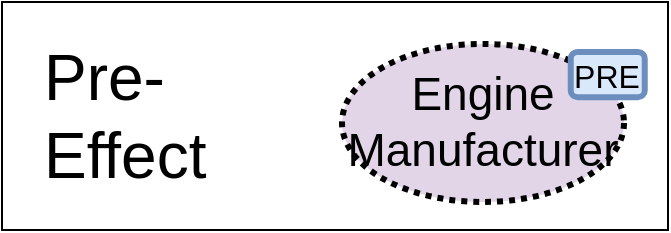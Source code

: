 <mxfile version="14.1.8" type="device" pages="16"><diagram name="iRL-manu-ent-1-eff-pre" id="lrQCM1Hvvk60PSm_WDTy"><mxGraphModel dx="4706" dy="3978" grid="1" gridSize="10" guides="1" tooltips="1" connect="1" arrows="1" fold="1" page="1" pageScale="1" pageWidth="850" pageHeight="1100" math="0" shadow="0"><root><mxCell id="0"/><mxCell id="1" parent="0"/><mxCell id="Uc_02Zulkc1xUOaegt4Z-1" value="&lt;font style=&quot;font-size: 32px&quot;&gt;Pre-&lt;br&gt;Effect&lt;br&gt;&lt;/font&gt;" style="rounded=0;whiteSpace=wrap;html=1;align=left;fontSize=12;spacingLeft=19;" parent="1" vertex="1"><mxGeometry x="-3090" y="-3170" width="333" height="114" as="geometry"/></mxCell><object label="Engine Manufacturer" Latex="\mathtt{hvacOn_{r+1}} = \mathtt{hvacOn_{r}} \wedge \neg \mathtt{signalOffS_{r+1}} \vee \mathtt{signalOnS_{r+1}}" id="Uc_02Zulkc1xUOaegt4Z-2"><mxCell style="ellipse;whiteSpace=wrap;html=1;rounded=1;fontSize=23;strokeWidth=3;fillColor=#E1D5E7;arcSize=50;strokeColor=#000000;dashed=1;dashPattern=1 1;" parent="1" vertex="1"><mxGeometry x="-2920" y="-3149.04" width="141" height="79.04" as="geometry"/></mxCell></object><mxCell id="Uc_02Zulkc1xUOaegt4Z-3" value="PRE" style="rounded=1;whiteSpace=wrap;html=1;fillColor=#dae8fc;strokeColor=#6c8ebf;strokeWidth=3;spacing=0;spacingTop=1;fontSize=16;" parent="1" vertex="1"><mxGeometry x="-2805.63" y="-3145" width="37" height="22.58" as="geometry"/></mxCell></root></mxGraphModel></diagram><diagram id="jRgEcZpF6pAmbIoYRc1D" name="iRL-manu-ent-2-eff-pre"><mxGraphModel dx="4706" dy="3978" grid="1" gridSize="10" guides="1" tooltips="1" connect="1" arrows="1" fold="1" page="1" pageScale="1" pageWidth="850" pageHeight="1100" math="0" shadow="0"><root><mxCell id="0"/><mxCell id="1" parent="0"/><mxCell id="5FwnaGG4mIDTN0KTRd4v-1" value="&lt;span style=&quot;font-size: 32px&quot;&gt;Pre-&lt;br&gt;&lt;/span&gt;&lt;span style=&quot;font-size: 32px&quot;&gt;Effect&lt;/span&gt;" style="rounded=0;whiteSpace=wrap;html=1;align=left;fontSize=12;spacingLeft=19;" parent="1" vertex="1"><mxGeometry x="-3090" y="-3170" width="333" height="114" as="geometry"/></mxCell><object label="Have Order Fulfilled" Latex="\mathtt{hvacOn_{r+1}} = \mathtt{hvacOn_{r}} \wedge \neg \mathtt{signalOffS_{r+1}} \vee \mathtt{signalOnS_{r+1}}" id="5FwnaGG4mIDTN0KTRd4v-2"><mxCell style="ellipse;whiteSpace=wrap;html=1;rounded=1;fontSize=23;strokeWidth=3;fillColor=#E1D5E7;arcSize=50;strokeColor=#000000;dashed=1;dashPattern=1 1;" parent="1" vertex="1"><mxGeometry x="-2930" y="-3149.04" width="151" height="70.04" as="geometry"/></mxCell></object><mxCell id="5FwnaGG4mIDTN0KTRd4v-3" value="PRE" style="rounded=1;whiteSpace=wrap;html=1;fillColor=#dae8fc;strokeColor=#6c8ebf;strokeWidth=3;spacing=0;spacingTop=1;fontSize=16;" parent="1" vertex="1"><mxGeometry x="-2816.0" y="-3161" width="37" height="22.58" as="geometry"/></mxCell></root></mxGraphModel></diagram><diagram id="zBmDgi2XzJmhAONFBeY-" name="iRL-manu-ent-3-eff-pre"><mxGraphModel dx="4706" dy="3978" grid="1" gridSize="10" guides="1" tooltips="1" connect="1" arrows="1" fold="1" page="1" pageScale="1" pageWidth="850" pageHeight="1100" math="0" shadow="0"><root><mxCell id="0"/><mxCell id="1" parent="0"/><mxCell id="ZoA6ACfdBGP9B9Ty8gZu-1" value="&lt;span style=&quot;font-size: 32px&quot;&gt;Pre-&lt;br&gt;&lt;/span&gt;&lt;span style=&quot;font-size: 32px&quot;&gt;Effect&lt;/span&gt;" style="rounded=0;whiteSpace=wrap;html=1;align=left;fontSize=12;spacingLeft=11;" parent="1" vertex="1"><mxGeometry x="-3090" y="-3170" width="333" height="114" as="geometry"/></mxCell><object label="Acquire&lt;br&gt;Parts" Latex="\mathtt{hvacOn_{r+1}} = \mathtt{hvacOn_{r}} \wedge \neg \mathtt{signalOffS_{r+1}} \vee \mathtt{signalOnS_{r+1}}" id="ZoA6ACfdBGP9B9Ty8gZu-2"><mxCell style="ellipse;whiteSpace=wrap;html=1;rounded=1;fontSize=23;strokeWidth=3;fillColor=#E1D5E7;arcSize=50;strokeColor=#000000;dashed=1;dashPattern=1 1;" parent="1" vertex="1"><mxGeometry x="-2930" y="-3149.04" width="151" height="70.04" as="geometry"/></mxCell></object><mxCell id="ZoA6ACfdBGP9B9Ty8gZu-3" value="PRE" style="rounded=1;whiteSpace=wrap;html=1;fillColor=#dae8fc;strokeColor=#6c8ebf;strokeWidth=3;spacing=0;spacingTop=1;fontSize=16;" parent="1" vertex="1"><mxGeometry x="-2805.63" y="-3145" width="37" height="22.58" as="geometry"/></mxCell></root></mxGraphModel></diagram><diagram id="1IxjrtlEPSZ1EHy36e9s" name="iRL-manu-ent-4-eff-pre"><mxGraphModel dx="4706" dy="3978" grid="1" gridSize="10" guides="1" tooltips="1" connect="1" arrows="1" fold="1" page="1" pageScale="1" pageWidth="850" pageHeight="1100" math="0" shadow="0"><root><mxCell id="0"/><mxCell id="1" parent="0"/><mxCell id="Z1uEDh12AG5gHctWPyiZ-1" value="&lt;span style=&quot;font-size: 32px&quot;&gt;Pre-&lt;br&gt;&lt;/span&gt;&lt;span style=&quot;font-size: 32px&quot;&gt;Effect&lt;/span&gt;" style="rounded=0;whiteSpace=wrap;html=1;align=left;fontSize=12;spacingLeft=19;" parent="1" vertex="1"><mxGeometry x="-3090" y="-3170" width="333" height="114" as="geometry"/></mxCell><object label="Have Engine Assembled" Latex="\mathtt{hvacOn_{r+1}} = \mathtt{hvacOn_{r}} \wedge \neg \mathtt{signalOffS_{r+1}} \vee \mathtt{signalOnS_{r+1}}" id="Z1uEDh12AG5gHctWPyiZ-2"><mxCell style="ellipse;whiteSpace=wrap;html=1;rounded=1;fontSize=23;strokeWidth=3;fillColor=#E1D5E7;arcSize=50;strokeColor=#000000;dashed=1;dashPattern=1 1;" parent="1" vertex="1"><mxGeometry x="-2970" y="-3149.04" width="191" height="70.04" as="geometry"/></mxCell></object><mxCell id="Z1uEDh12AG5gHctWPyiZ-3" value="PRE" style="rounded=1;whiteSpace=wrap;html=1;fillColor=#dae8fc;strokeColor=#6c8ebf;strokeWidth=3;spacing=0;spacingTop=1;fontSize=16;" parent="1" vertex="1"><mxGeometry x="-2805.63" y="-3145" width="37" height="22.58" as="geometry"/></mxCell></root></mxGraphModel></diagram><diagram id="mF4jjamFUtdUcgxOceSQ" name="iRL-manu-ent-5-eff-pre"><mxGraphModel dx="4706" dy="3978" grid="1" gridSize="10" guides="1" tooltips="1" connect="1" arrows="1" fold="1" page="1" pageScale="1" pageWidth="850" pageHeight="1100" math="0" shadow="0"><root><mxCell id="0"/><mxCell id="1" parent="0"/><mxCell id="7MpUHoTOjiIEKRNOfIMV-1" value="&lt;span style=&quot;font-size: 32px&quot;&gt;Pre-&lt;br&gt;&lt;/span&gt;&lt;span style=&quot;font-size: 32px&quot;&gt;Effect&lt;/span&gt;" style="rounded=0;whiteSpace=wrap;html=1;align=left;fontSize=12;spacingLeft=9;" parent="1" vertex="1"><mxGeometry x="-3090" y="-3170" width="333" height="114" as="geometry"/></mxCell><object label="Assemble&lt;br&gt;Engine in House" Latex="\mathtt{hvacOn_{r+1}} = \mathtt{hvacOn_{r}} \wedge \neg \mathtt{signalOffS_{r+1}} \vee \mathtt{signalOnS_{r+1}}" id="7MpUHoTOjiIEKRNOfIMV-2"><mxCell style="ellipse;whiteSpace=wrap;html=1;rounded=1;fontSize=23;strokeWidth=3;fillColor=#E1D5E7;arcSize=50;strokeColor=#000000;dashed=1;dashPattern=1 1;" parent="1" vertex="1"><mxGeometry x="-2980" y="-3149.04" width="201" height="70.04" as="geometry"/></mxCell></object><mxCell id="7MpUHoTOjiIEKRNOfIMV-3" value="PRE" style="rounded=1;whiteSpace=wrap;html=1;fillColor=#dae8fc;strokeColor=#6c8ebf;strokeWidth=3;spacing=0;spacingTop=1;fontSize=16;" parent="1" vertex="1"><mxGeometry x="-2805.63" y="-3145" width="37" height="22.58" as="geometry"/></mxCell></root></mxGraphModel></diagram><diagram id="vYKbGq_c37cxqWt-kweQ" name="iRL-manu-ent-6-eff-pre"><mxGraphModel dx="4706" dy="3978" grid="1" gridSize="10" guides="1" tooltips="1" connect="1" arrows="1" fold="1" page="1" pageScale="1" pageWidth="850" pageHeight="1100" math="0" shadow="0"><root><mxCell id="0"/><mxCell id="1" parent="0"/><mxCell id="J4hjq_7CdK1qsCT9mh9D-1" value="&lt;span style=&quot;font-size: 32px&quot;&gt;Pre-&lt;br&gt;&lt;/span&gt;&lt;span style=&quot;font-size: 32px&quot;&gt;Effect&lt;/span&gt;" style="rounded=0;whiteSpace=wrap;html=1;align=left;fontSize=12;spacingLeft=9;" parent="1" vertex="1"><mxGeometry x="-3090" y="-3170" width="333" height="114" as="geometry"/></mxCell><object label="Outsource Assembly" Latex="\mathtt{hvacOn_{r+1}} = \mathtt{hvacOn_{r}} \wedge \neg \mathtt{signalOffS_{r+1}} \vee \mathtt{signalOnS_{r+1}}" id="J4hjq_7CdK1qsCT9mh9D-2"><mxCell style="ellipse;whiteSpace=wrap;html=1;rounded=1;fontSize=23;strokeWidth=3;fillColor=#E1D5E7;arcSize=50;strokeColor=#000000;dashed=1;dashPattern=1 1;" parent="1" vertex="1"><mxGeometry x="-2950" y="-3149.04" width="171" height="70.04" as="geometry"/></mxCell></object><mxCell id="J4hjq_7CdK1qsCT9mh9D-3" value="PRE" style="rounded=1;whiteSpace=wrap;html=1;fillColor=#dae8fc;strokeColor=#6c8ebf;strokeWidth=3;spacing=0;spacingTop=1;fontSize=16;" parent="1" vertex="1"><mxGeometry x="-2805.63" y="-3145" width="37" height="22.58" as="geometry"/></mxCell></root></mxGraphModel></diagram><diagram id="Au_eIEvgqQtElC9Wct7o" name="iRL-manu-ent-7-eff-pre"><mxGraphModel dx="4706" dy="3978" grid="1" gridSize="10" guides="1" tooltips="1" connect="1" arrows="1" fold="1" page="1" pageScale="1" pageWidth="850" pageHeight="1100" math="0" shadow="0"><root><mxCell id="0"/><mxCell id="1" parent="0"/><mxCell id="lwQKl1D9KhbQqYnuDpeU-1" value="&lt;span style=&quot;font-size: 32px&quot;&gt;Pre-&lt;br&gt;&lt;/span&gt;&lt;span style=&quot;font-size: 32px&quot;&gt;Effect&lt;/span&gt;" style="rounded=0;whiteSpace=wrap;html=1;align=left;fontSize=12;spacingLeft=6;" parent="1" vertex="1"><mxGeometry x="-3090" y="-3170" width="333" height="114" as="geometry"/></mxCell><object label="Parts Acquired &lt;br&gt;in Time" Latex="\mathtt{hvacOn_{r+1}} = \mathtt{hvacOn_{r}} \wedge \neg \mathtt{signalOffS_{r+1}} \vee \mathtt{signalOnS_{r+1}}" id="lwQKl1D9KhbQqYnuDpeU-2"><mxCell style="ellipse;whiteSpace=wrap;html=1;rounded=1;fontSize=23;strokeWidth=3;fillColor=#E1D5E7;arcSize=50;strokeColor=#000000;dashed=1;dashPattern=1 1;" parent="1" vertex="1"><mxGeometry x="-2980" y="-3149.04" width="201" height="70.04" as="geometry"/></mxCell></object><mxCell id="lwQKl1D9KhbQqYnuDpeU-3" value="PRE" style="rounded=1;whiteSpace=wrap;html=1;fillColor=#dae8fc;strokeColor=#6c8ebf;strokeWidth=3;spacing=0;spacingTop=1;fontSize=16;" parent="1" vertex="1"><mxGeometry x="-2805.63" y="-3145" width="37" height="22.58" as="geometry"/></mxCell></root></mxGraphModel></diagram><diagram id="4KhcXFip8CfWlh6ND8Yw" name="iRL-manu-ent-8-eff-pre"><mxGraphModel dx="4706" dy="3978" grid="1" gridSize="10" guides="1" tooltips="1" connect="1" arrows="1" fold="1" page="1" pageScale="1" pageWidth="850" pageHeight="1100" math="0" shadow="0"><root><mxCell id="0"/><mxCell id="1" parent="0"/><mxCell id="hTpvDTnEPpqnbbCXAr4--1" value="&lt;span style=&quot;font-size: 32px&quot;&gt;Pre-&lt;br&gt;&lt;/span&gt;&lt;span style=&quot;font-size: 32px&quot;&gt;Effect&lt;/span&gt;" style="rounded=0;whiteSpace=wrap;html=1;align=left;fontSize=12;spacingLeft=8;" parent="1" vertex="1"><mxGeometry x="-3090" y="-3170" width="333" height="114" as="geometry"/></mxCell><object label="Parts Acquired&lt;br&gt;Late" Latex="\mathtt{hvacOn_{r+1}} = \mathtt{hvacOn_{r}} \wedge \neg \mathtt{signalOffS_{r+1}} \vee \mathtt{signalOnS_{r+1}}" id="hTpvDTnEPpqnbbCXAr4--2"><mxCell style="ellipse;whiteSpace=wrap;html=1;rounded=1;fontSize=23;strokeWidth=3;fillColor=#E1D5E7;arcSize=50;strokeColor=#000000;dashed=1;dashPattern=1 1;" parent="1" vertex="1"><mxGeometry x="-2990" y="-3149.04" width="211" height="70.04" as="geometry"/></mxCell></object><mxCell id="hTpvDTnEPpqnbbCXAr4--3" value="PRE" style="rounded=1;whiteSpace=wrap;html=1;fillColor=#dae8fc;strokeColor=#6c8ebf;strokeWidth=3;spacing=0;spacingTop=1;fontSize=16;" parent="1" vertex="1"><mxGeometry x="-2805.63" y="-3145" width="37" height="22.58" as="geometry"/></mxCell></root></mxGraphModel></diagram><diagram id="FeQZBwoRJbgXJpnwxUOL" name="iRL-manu-ent-9-eff-pre"><mxGraphModel dx="4706" dy="3978" grid="1" gridSize="10" guides="1" tooltips="1" connect="1" arrows="1" fold="1" page="1" pageScale="1" pageWidth="850" pageHeight="1100" math="0" shadow="0"><root><mxCell id="0"/><mxCell id="1" parent="0"/><mxCell id="CF8TxlU4_yEf2d2PfcPH-1" value="&lt;span style=&quot;font-size: 32px&quot;&gt;Pre-&lt;br&gt;&lt;/span&gt;&lt;span style=&quot;font-size: 32px&quot;&gt;Effect&lt;/span&gt;" style="rounded=0;whiteSpace=wrap;html=1;align=left;fontSize=12;spacingLeft=19;" parent="1" vertex="1"><mxGeometry x="-3090" y="-3170" width="333" height="114" as="geometry"/></mxCell><object label="Parts Never Acquired" Latex="\mathtt{hvacOn_{r+1}} = \mathtt{hvacOn_{r}} \wedge \neg \mathtt{signalOffS_{r+1}} \vee \mathtt{signalOnS_{r+1}}" id="CF8TxlU4_yEf2d2PfcPH-2"><mxCell style="ellipse;whiteSpace=wrap;html=1;rounded=1;fontSize=23;strokeWidth=3;fillColor=#E1D5E7;arcSize=50;strokeColor=#000000;dashed=1;dashPattern=1 1;" parent="1" vertex="1"><mxGeometry x="-2960" y="-3149.04" width="181" height="70.04" as="geometry"/></mxCell></object><mxCell id="CF8TxlU4_yEf2d2PfcPH-3" value="PRE" style="rounded=1;whiteSpace=wrap;html=1;fillColor=#dae8fc;strokeColor=#6c8ebf;strokeWidth=3;spacing=0;spacingTop=1;fontSize=16;" parent="1" vertex="1"><mxGeometry x="-2805.63" y="-3145" width="37" height="22.58" as="geometry"/></mxCell></root></mxGraphModel></diagram><diagram id="P1F7y5oBeZOF15YZMAfe" name="iRL-manu-ent-10-eff-pre"><mxGraphModel dx="4706" dy="3978" grid="1" gridSize="10" guides="1" tooltips="1" connect="1" arrows="1" fold="1" page="1" pageScale="1" pageWidth="850" pageHeight="1100" math="0" shadow="0"><root><mxCell id="0"/><mxCell id="1" parent="0"/><mxCell id="yexKFCto9Q3ppTWv584h-1" value="&lt;span style=&quot;font-size: 32px&quot;&gt;Pre-&lt;br&gt;&lt;/span&gt;&lt;span style=&quot;font-size: 32px&quot;&gt;Effect&lt;/span&gt;" style="rounded=0;whiteSpace=wrap;html=1;align=left;fontSize=12;spacingLeft=10;" parent="1" vertex="1"><mxGeometry x="-3090" y="-3170" width="333" height="114" as="geometry"/></mxCell><object label="Order is Cancelled" Latex="\mathtt{hvacOn_{r+1}} = \mathtt{hvacOn_{r}} \wedge \neg \mathtt{signalOffS_{r+1}} \vee \mathtt{signalOnS_{r+1}}" id="yexKFCto9Q3ppTWv584h-2"><mxCell style="ellipse;whiteSpace=wrap;html=1;rounded=1;fontSize=23;strokeWidth=3;fillColor=#E1D5E7;arcSize=50;strokeColor=#000000;dashed=1;dashPattern=1 1;" parent="1" vertex="1"><mxGeometry x="-2940" y="-3149.04" width="170" height="70.04" as="geometry"/></mxCell></object><mxCell id="yexKFCto9Q3ppTWv584h-3" value="PRE" style="rounded=1;whiteSpace=wrap;html=1;fillColor=#dae8fc;strokeColor=#6c8ebf;strokeWidth=3;spacing=0;spacingTop=1;fontSize=16;" parent="1" vertex="1"><mxGeometry x="-2807.0" y="-3156" width="37" height="22.58" as="geometry"/></mxCell></root></mxGraphModel></diagram><diagram id="Xo7n9-qTVo7QPiPUUxzN" name="iRL-manu-ent-11-eff-pre"><mxGraphModel dx="4706" dy="3978" grid="1" gridSize="10" guides="1" tooltips="1" connect="1" arrows="1" fold="1" page="1" pageScale="1" pageWidth="850" pageHeight="1100" math="0" shadow="0"><root><mxCell id="0"/><mxCell id="1" parent="0"/><mxCell id="IwbAZ29hwo1gS2opyx01-1" value="&lt;span style=&quot;font-size: 32px&quot;&gt;Pre-&lt;br&gt;&lt;/span&gt;&lt;span style=&quot;font-size: 32px&quot;&gt;Effect&lt;/span&gt;" style="rounded=0;whiteSpace=wrap;html=1;align=left;fontSize=12;spacingLeft=19;" parent="1" vertex="1"><mxGeometry x="-3090" y="-3170" width="333" height="114" as="geometry"/></mxCell><object label="Penalty Is Issued" Latex="\mathtt{hvacOn_{r+1}} = \mathtt{hvacOn_{r}} \wedge \neg \mathtt{signalOffS_{r+1}} \vee \mathtt{signalOnS_{r+1}}" id="IwbAZ29hwo1gS2opyx01-2"><mxCell style="ellipse;whiteSpace=wrap;html=1;rounded=1;fontSize=23;strokeWidth=3;fillColor=#E1D5E7;arcSize=50;strokeColor=#000000;dashed=1;dashPattern=1 1;" parent="1" vertex="1"><mxGeometry x="-2950" y="-3149.04" width="171" height="70.04" as="geometry"/></mxCell></object><mxCell id="IwbAZ29hwo1gS2opyx01-3" value="PRE" style="rounded=1;whiteSpace=wrap;html=1;fillColor=#dae8fc;strokeColor=#6c8ebf;strokeWidth=3;spacing=0;spacingTop=1;fontSize=16;" parent="1" vertex="1"><mxGeometry x="-2805.63" y="-3145" width="37" height="22.58" as="geometry"/></mxCell></root></mxGraphModel></diagram><diagram id="enEovX3N7CVmyAMt918q" name="iRL-manu-ent-12-eff-pre"><mxGraphModel dx="4706" dy="3978" grid="1" gridSize="10" guides="1" tooltips="1" connect="1" arrows="1" fold="1" page="1" pageScale="1" pageWidth="850" pageHeight="1100" math="0" shadow="0"><root><mxCell id="0"/><mxCell id="1" parent="0"/><mxCell id="CrKorWLCVVAGblYAlJAO-1" value="&lt;span style=&quot;font-size: 32px&quot;&gt;Pre-&lt;br&gt;&lt;/span&gt;&lt;span style=&quot;font-size: 32px&quot;&gt;Effect&lt;/span&gt;" style="rounded=0;whiteSpace=wrap;html=1;align=left;fontSize=12;spacingLeft=11;" parent="1" vertex="1"><mxGeometry x="-3090" y="-3170" width="333" height="114" as="geometry"/></mxCell><object label="Previous Order&lt;br&gt;was Cancelled" Latex="\mathtt{hvacOn_{r+1}} = \mathtt{hvacOn_{r}} \wedge \neg \mathtt{signalOffS_{r+1}} \vee \mathtt{signalOnS_{r+1}}" id="CrKorWLCVVAGblYAlJAO-2"><mxCell style="ellipse;whiteSpace=wrap;html=1;rounded=1;fontSize=23;strokeWidth=3;fillColor=#E1D5E7;arcSize=50;strokeColor=#000000;dashed=1;dashPattern=1 1;" parent="1" vertex="1"><mxGeometry x="-2990" y="-3149.04" width="211" height="70.04" as="geometry"/></mxCell></object><mxCell id="CrKorWLCVVAGblYAlJAO-3" value="PRE" style="rounded=1;whiteSpace=wrap;html=1;fillColor=#dae8fc;strokeColor=#6c8ebf;strokeWidth=3;spacing=0;spacingTop=1;fontSize=16;" parent="1" vertex="1"><mxGeometry x="-2803.63" y="-3149" width="37" height="22.58" as="geometry"/></mxCell></root></mxGraphModel></diagram><diagram name="iRL-manu-ent-13-eff-pre" id="P5TjuPJcCvfCDk246iFM"><mxGraphModel dx="4706" dy="3978" grid="1" gridSize="10" guides="1" tooltips="1" connect="1" arrows="1" fold="1" page="1" pageScale="1" pageWidth="850" pageHeight="1100" math="0" shadow="0"><root><mxCell id="KZR2G05XeIorMjJvlH5d-0"/><mxCell id="KZR2G05XeIorMjJvlH5d-1" parent="KZR2G05XeIorMjJvlH5d-0"/><mxCell id="-d_eq9lQD2IdlMGpZ_Uo-0" value="&lt;span style=&quot;font-size: 32px&quot;&gt;Pre-&lt;br&gt;&lt;/span&gt;&lt;span style=&quot;font-size: 32px&quot;&gt;Effect&lt;/span&gt;" style="rounded=0;whiteSpace=wrap;html=1;align=left;fontSize=12;spacingLeft=7;" parent="KZR2G05XeIorMjJvlH5d-1" vertex="1"><mxGeometry x="-3090" y="-3170" width="333" height="114" as="geometry"/></mxCell><object label="Reputation" Latex="\mathtt{hvacOn_{r+1}} = \mathtt{hvacOn_{r}} \wedge \neg \mathtt{signalOffS_{r+1}} \vee \mathtt{signalOnS_{r+1}}" id="-d_eq9lQD2IdlMGpZ_Uo-1"><mxCell style="ellipse;whiteSpace=wrap;html=1;rounded=1;fontSize=23;strokeWidth=3;fillColor=#E1D5E7;arcSize=50;strokeColor=#000000;dashed=1;dashPattern=1 1;" parent="KZR2G05XeIorMjJvlH5d-1" vertex="1"><mxGeometry x="-2940" y="-3149.04" width="161" height="70.04" as="geometry"/></mxCell></object><mxCell id="-d_eq9lQD2IdlMGpZ_Uo-2" value="PRE" style="rounded=1;whiteSpace=wrap;html=1;fillColor=#dae8fc;strokeColor=#6c8ebf;strokeWidth=3;spacing=0;spacingTop=1;fontSize=16;" parent="KZR2G05XeIorMjJvlH5d-1" vertex="1"><mxGeometry x="-2814.0" y="-3160" width="37" height="22.58" as="geometry"/></mxCell></root></mxGraphModel></diagram><diagram id="KmZoFBOVh3dv930wX-Ls" name="iRL-manu-ent-14-eff-pre"><mxGraphModel dx="4706" dy="3978" grid="1" gridSize="10" guides="1" tooltips="1" connect="1" arrows="1" fold="1" page="1" pageScale="1" pageWidth="850" pageHeight="1100" math="0" shadow="0"><root><mxCell id="0"/><mxCell id="1" parent="0"/><mxCell id="4NtqrNPmbnRi-w2YtrWl-1" value="&lt;span style=&quot;font-size: 32px&quot;&gt;Pre-&lt;br&gt;&lt;/span&gt;&lt;span style=&quot;font-size: 32px&quot;&gt;Effect&lt;/span&gt;" style="rounded=0;whiteSpace=wrap;html=1;align=left;fontSize=12;spacingLeft=5;" parent="1" vertex="1"><mxGeometry x="-3090" y="-3170" width="333" height="114" as="geometry"/></mxCell><object label="Reputation (previous status)" Latex="\mathtt{hvacOn_{r+1}} = \mathtt{hvacOn_{r}} \wedge \neg \mathtt{signalOffS_{r+1}} \vee \mathtt{signalOnS_{r+1}}" id="4NtqrNPmbnRi-w2YtrWl-2"><mxCell style="ellipse;whiteSpace=wrap;html=1;rounded=1;fontSize=23;strokeWidth=3;fillColor=#E1D5E7;arcSize=50;strokeColor=#000000;dashed=1;dashPattern=1 1;" parent="1" vertex="1"><mxGeometry x="-2970" y="-3153" width="200" height="90" as="geometry"/></mxCell></object><mxCell id="4NtqrNPmbnRi-w2YtrWl-3" value="PRE" style="rounded=1;whiteSpace=wrap;html=1;fillColor=#dae8fc;strokeColor=#6c8ebf;strokeWidth=3;spacing=0;spacingTop=1;fontSize=16;" parent="1" vertex="1"><mxGeometry x="-2807.0" y="-3153" width="37" height="22.58" as="geometry"/></mxCell></root></mxGraphModel></diagram><diagram id="oKzl_HN85AeX5WywCt7f" name="iRL-manu-ent-15-eff-pre"><mxGraphModel dx="4706" dy="3978" grid="1" gridSize="10" guides="1" tooltips="1" connect="1" arrows="1" fold="1" page="1" pageScale="1" pageWidth="850" pageHeight="1100" math="0" shadow="0"><root><mxCell id="LQi_DmrVAjHUxs0IcQVj-0"/><mxCell id="LQi_DmrVAjHUxs0IcQVj-1" parent="LQi_DmrVAjHUxs0IcQVj-0"/><mxCell id="p_koGDXwC3huYCDsgSEv-0" value="&lt;span style=&quot;font-size: 32px&quot;&gt;Pre-&lt;br&gt;&lt;/span&gt;&lt;span style=&quot;font-size: 32px&quot;&gt;Effect&lt;/span&gt;" style="rounded=0;whiteSpace=wrap;html=1;align=left;fontSize=12;spacingLeft=5;" vertex="1" parent="LQi_DmrVAjHUxs0IcQVj-1"><mxGeometry x="-3090" y="-3170" width="333" height="114" as="geometry"/></mxCell><object label="Good Quality Construction" Latex="\mathtt{hvacOn_{r+1}} = \mathtt{hvacOn_{r}} \wedge \neg \mathtt{signalOffS_{r+1}} \vee \mathtt{signalOnS_{r+1}}" id="p_koGDXwC3huYCDsgSEv-1"><mxCell style="ellipse;whiteSpace=wrap;html=1;rounded=1;fontSize=23;strokeWidth=3;fillColor=#E1D5E7;arcSize=50;strokeColor=#000000;dashed=1;dashPattern=1 1;" vertex="1" parent="LQi_DmrVAjHUxs0IcQVj-1"><mxGeometry x="-2940" y="-3153" width="170" height="90" as="geometry"/></mxCell></object><mxCell id="p_koGDXwC3huYCDsgSEv-2" value="PRE" style="rounded=1;whiteSpace=wrap;html=1;fillColor=#dae8fc;strokeColor=#6c8ebf;strokeWidth=3;spacing=0;spacingTop=1;fontSize=16;" vertex="1" parent="LQi_DmrVAjHUxs0IcQVj-1"><mxGeometry x="-2820.0" y="-3163" width="37" height="22.58" as="geometry"/></mxCell></root></mxGraphModel></diagram><diagram id="yueZW_4XEzIumpxeidHi" name="iRL-manu-ent-16-eff-pre"><mxGraphModel dx="4706" dy="3978" grid="1" gridSize="10" guides="1" tooltips="1" connect="1" arrows="1" fold="1" page="1" pageScale="1" pageWidth="850" pageHeight="1100" math="0" shadow="0"><root><mxCell id="HtX39MahpfExbwJ-X358-0"/><mxCell id="HtX39MahpfExbwJ-X358-1" parent="HtX39MahpfExbwJ-X358-0"/><mxCell id="U9rdaNhDQwJlvWQQS9eI-0" value="&lt;span style=&quot;font-size: 32px&quot;&gt;Pre-&lt;br&gt;&lt;/span&gt;&lt;span style=&quot;font-size: 32px&quot;&gt;Effect&lt;/span&gt;" style="rounded=0;whiteSpace=wrap;html=1;align=left;fontSize=12;spacingLeft=5;" vertex="1" parent="HtX39MahpfExbwJ-X358-1"><mxGeometry x="-3090" y="-3170" width="333" height="114" as="geometry"/></mxCell><object label="Bad Quality Construction" Latex="\mathtt{hvacOn_{r+1}} = \mathtt{hvacOn_{r}} \wedge \neg \mathtt{signalOffS_{r+1}} \vee \mathtt{signalOnS_{r+1}}" id="U9rdaNhDQwJlvWQQS9eI-1"><mxCell style="ellipse;whiteSpace=wrap;html=1;rounded=1;fontSize=23;strokeWidth=3;fillColor=#E1D5E7;arcSize=50;strokeColor=#000000;dashed=1;dashPattern=1 1;" vertex="1" parent="HtX39MahpfExbwJ-X358-1"><mxGeometry x="-2940" y="-3153" width="170" height="90" as="geometry"/></mxCell></object><mxCell id="U9rdaNhDQwJlvWQQS9eI-2" value="PRE" style="rounded=1;whiteSpace=wrap;html=1;fillColor=#dae8fc;strokeColor=#6c8ebf;strokeWidth=3;spacing=0;spacingTop=1;fontSize=16;" vertex="1" parent="HtX39MahpfExbwJ-X358-1"><mxGeometry x="-2806.0" y="-3160" width="37" height="22.58" as="geometry"/></mxCell></root></mxGraphModel></diagram></mxfile>